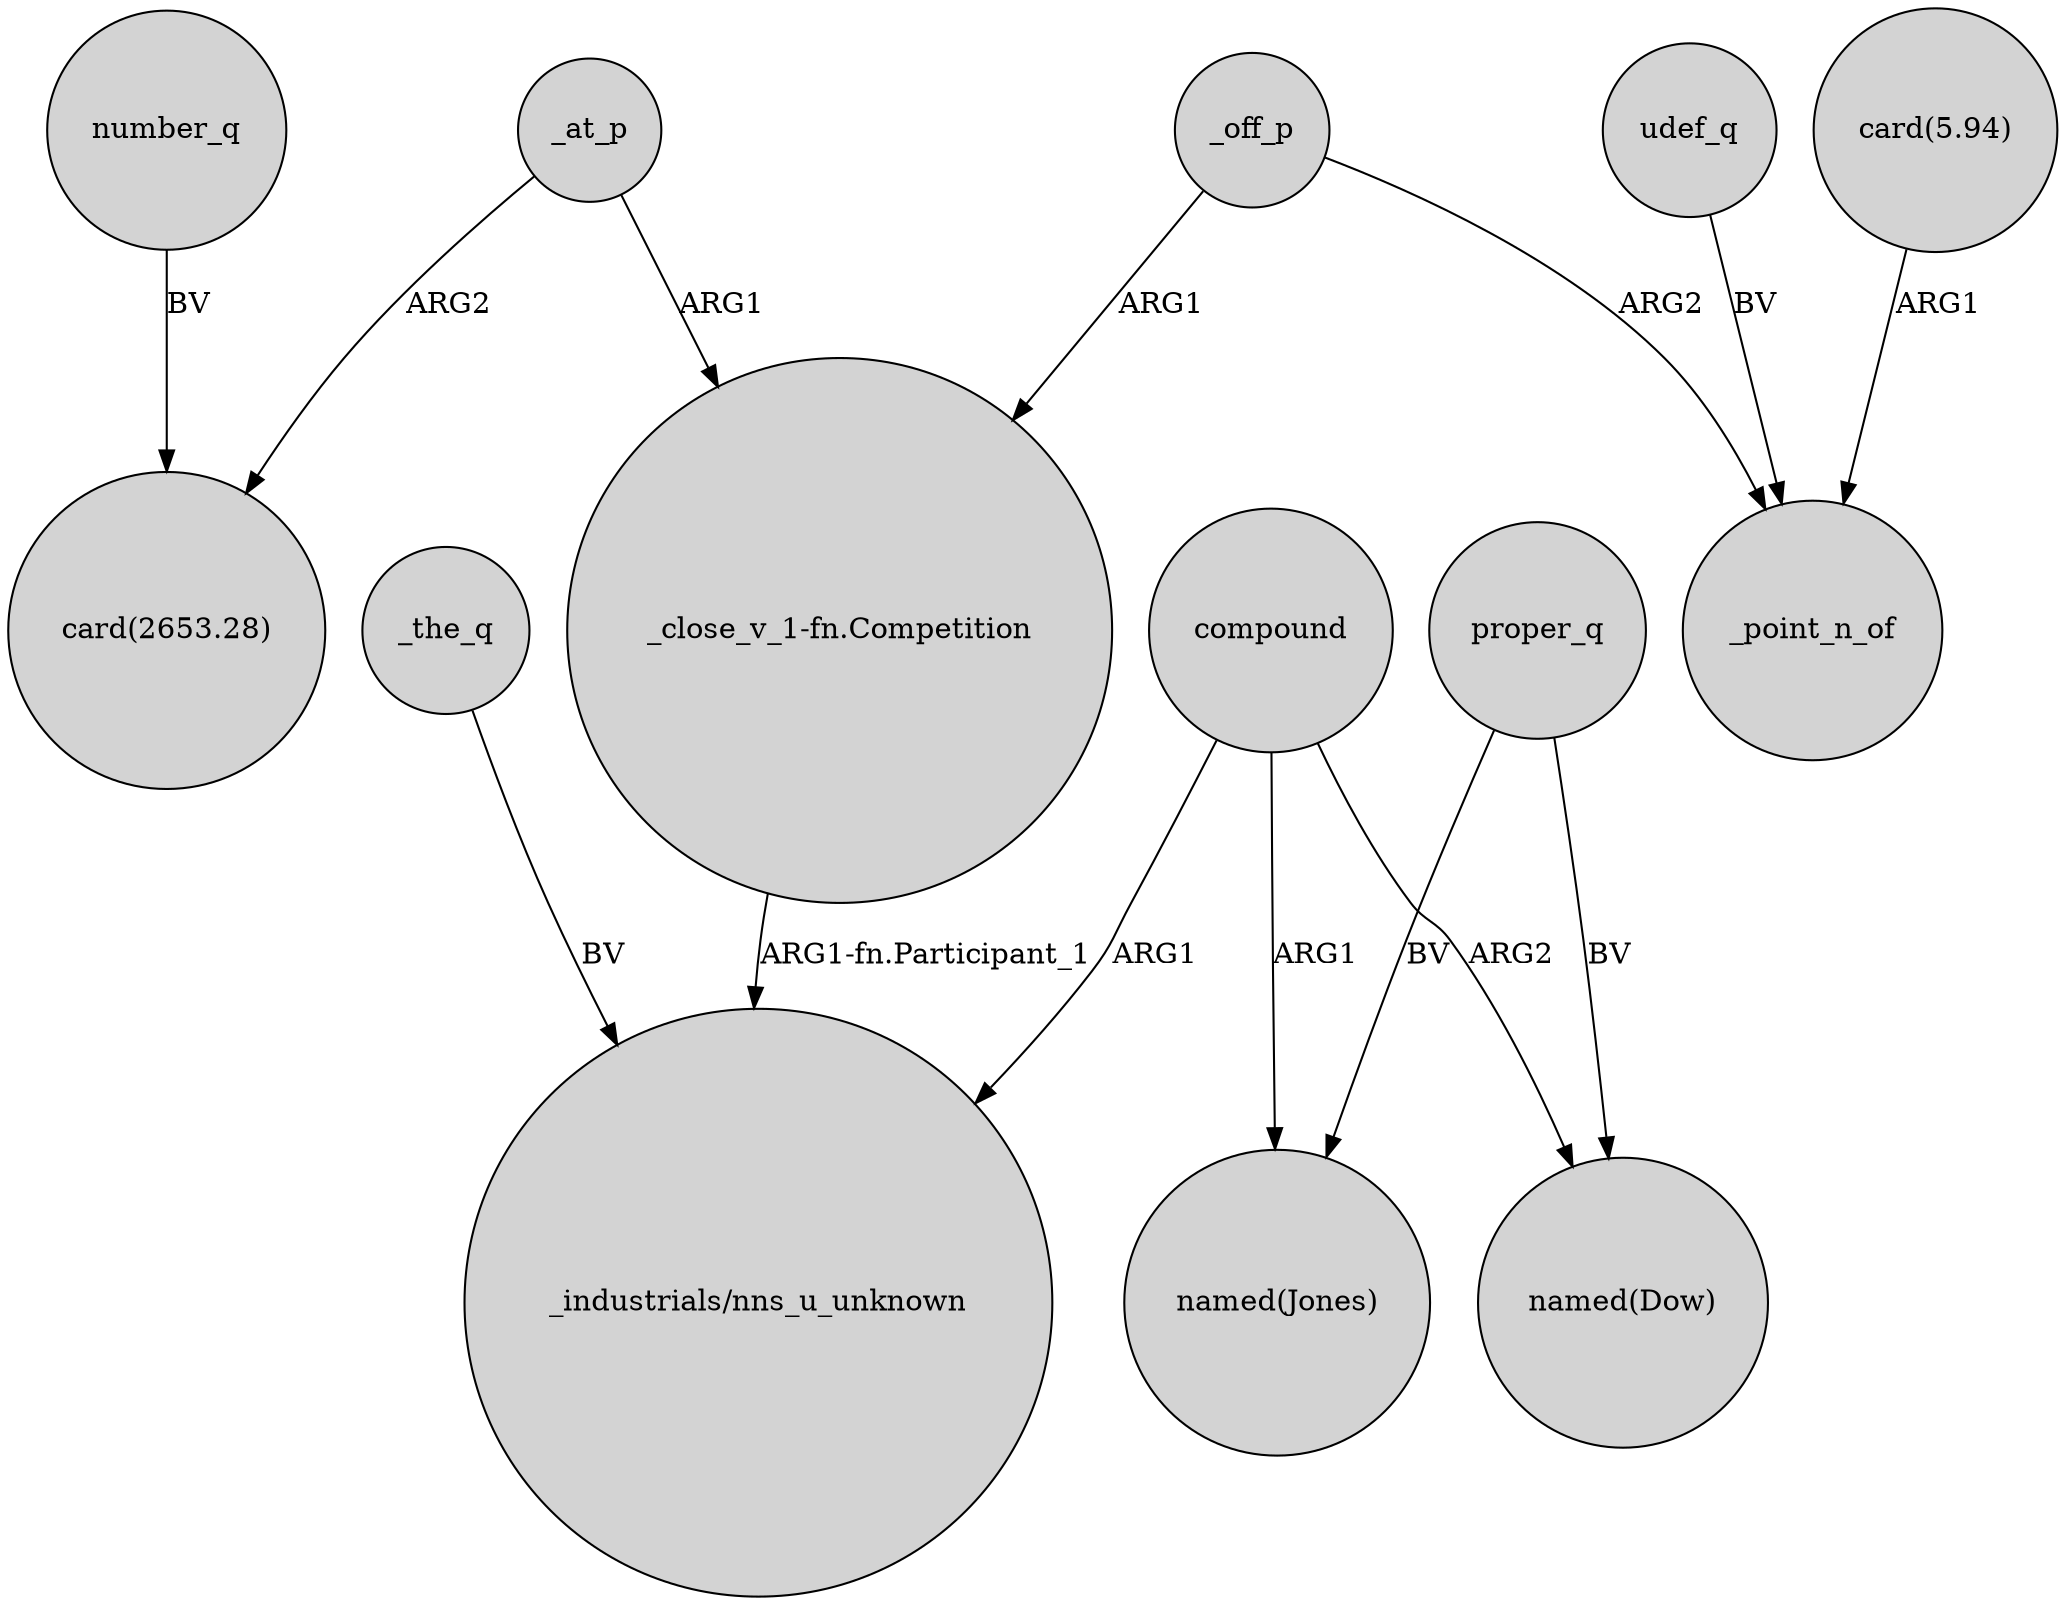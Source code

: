 digraph {
	node [shape=circle style=filled]
	_off_p -> "_close_v_1-fn.Competition" [label=ARG1]
	_at_p -> "card(2653.28)" [label=ARG2]
	_the_q -> "_industrials/nns_u_unknown" [label=BV]
	"_close_v_1-fn.Competition" -> "_industrials/nns_u_unknown" [label="ARG1-fn.Participant_1"]
	_off_p -> _point_n_of [label=ARG2]
	compound -> "named(Jones)" [label=ARG1]
	udef_q -> _point_n_of [label=BV]
	compound -> "_industrials/nns_u_unknown" [label=ARG1]
	proper_q -> "named(Jones)" [label=BV]
	_at_p -> "_close_v_1-fn.Competition" [label=ARG1]
	proper_q -> "named(Dow)" [label=BV]
	number_q -> "card(2653.28)" [label=BV]
	"card(5.94)" -> _point_n_of [label=ARG1]
	compound -> "named(Dow)" [label=ARG2]
}
